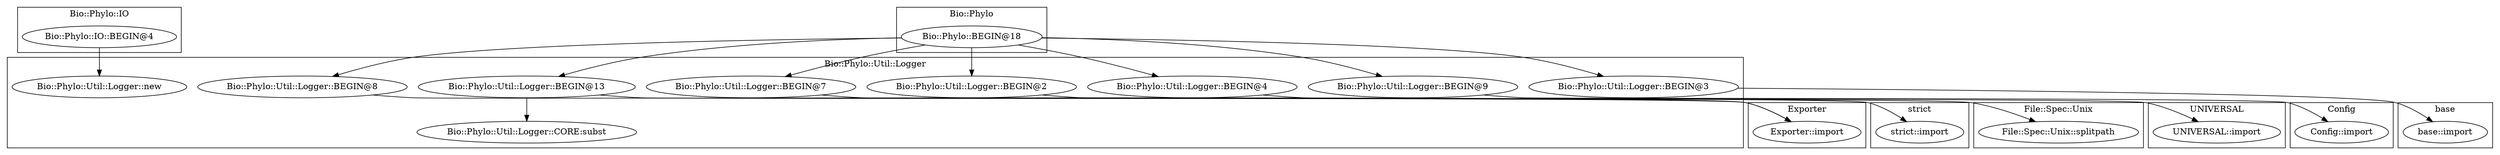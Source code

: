 digraph {
graph [overlap=false]
subgraph cluster_Config {
	label="Config";
	"Config::import";
}
subgraph cluster_Bio_Phylo_Util_Logger {
	label="Bio::Phylo::Util::Logger";
	"Bio::Phylo::Util::Logger::BEGIN@7";
	"Bio::Phylo::Util::Logger::BEGIN@2";
	"Bio::Phylo::Util::Logger::BEGIN@13";
	"Bio::Phylo::Util::Logger::new";
	"Bio::Phylo::Util::Logger::BEGIN@4";
	"Bio::Phylo::Util::Logger::CORE:subst";
	"Bio::Phylo::Util::Logger::BEGIN@8";
	"Bio::Phylo::Util::Logger::BEGIN@9";
	"Bio::Phylo::Util::Logger::BEGIN@3";
}
subgraph cluster_UNIVERSAL {
	label="UNIVERSAL";
	"UNIVERSAL::import";
}
subgraph cluster_File_Spec_Unix {
	label="File::Spec::Unix";
	"File::Spec::Unix::splitpath";
}
subgraph cluster_Bio_Phylo_IO {
	label="Bio::Phylo::IO";
	"Bio::Phylo::IO::BEGIN@4";
}
subgraph cluster_base {
	label="base";
	"base::import";
}
subgraph cluster_Exporter {
	label="Exporter";
	"Exporter::import";
}
subgraph cluster_strict {
	label="strict";
	"strict::import";
}
subgraph cluster_Bio_Phylo {
	label="Bio::Phylo";
	"Bio::Phylo::BEGIN@18";
}
"Bio::Phylo::BEGIN@18" -> "Bio::Phylo::Util::Logger::BEGIN@2";
"Bio::Phylo::IO::BEGIN@4" -> "Bio::Phylo::Util::Logger::new";
"Bio::Phylo::BEGIN@18" -> "Bio::Phylo::Util::Logger::BEGIN@8";
"Bio::Phylo::Util::Logger::BEGIN@13" -> "Bio::Phylo::Util::Logger::CORE:subst";
"Bio::Phylo::Util::Logger::BEGIN@4" -> "UNIVERSAL::import";
"Bio::Phylo::BEGIN@18" -> "Bio::Phylo::Util::Logger::BEGIN@4";
"Bio::Phylo::Util::Logger::BEGIN@2" -> "strict::import";
"Bio::Phylo::Util::Logger::BEGIN@8" -> "Exporter::import";
"Bio::Phylo::Util::Logger::BEGIN@7" -> "Exporter::import";
"Bio::Phylo::BEGIN@18" -> "Bio::Phylo::Util::Logger::BEGIN@9";
"Bio::Phylo::Util::Logger::BEGIN@3" -> "base::import";
"Bio::Phylo::Util::Logger::BEGIN@13" -> "File::Spec::Unix::splitpath";
"Bio::Phylo::BEGIN@18" -> "Bio::Phylo::Util::Logger::BEGIN@7";
"Bio::Phylo::BEGIN@18" -> "Bio::Phylo::Util::Logger::BEGIN@3";
"Bio::Phylo::Util::Logger::BEGIN@9" -> "Config::import";
"Bio::Phylo::BEGIN@18" -> "Bio::Phylo::Util::Logger::BEGIN@13";
}
